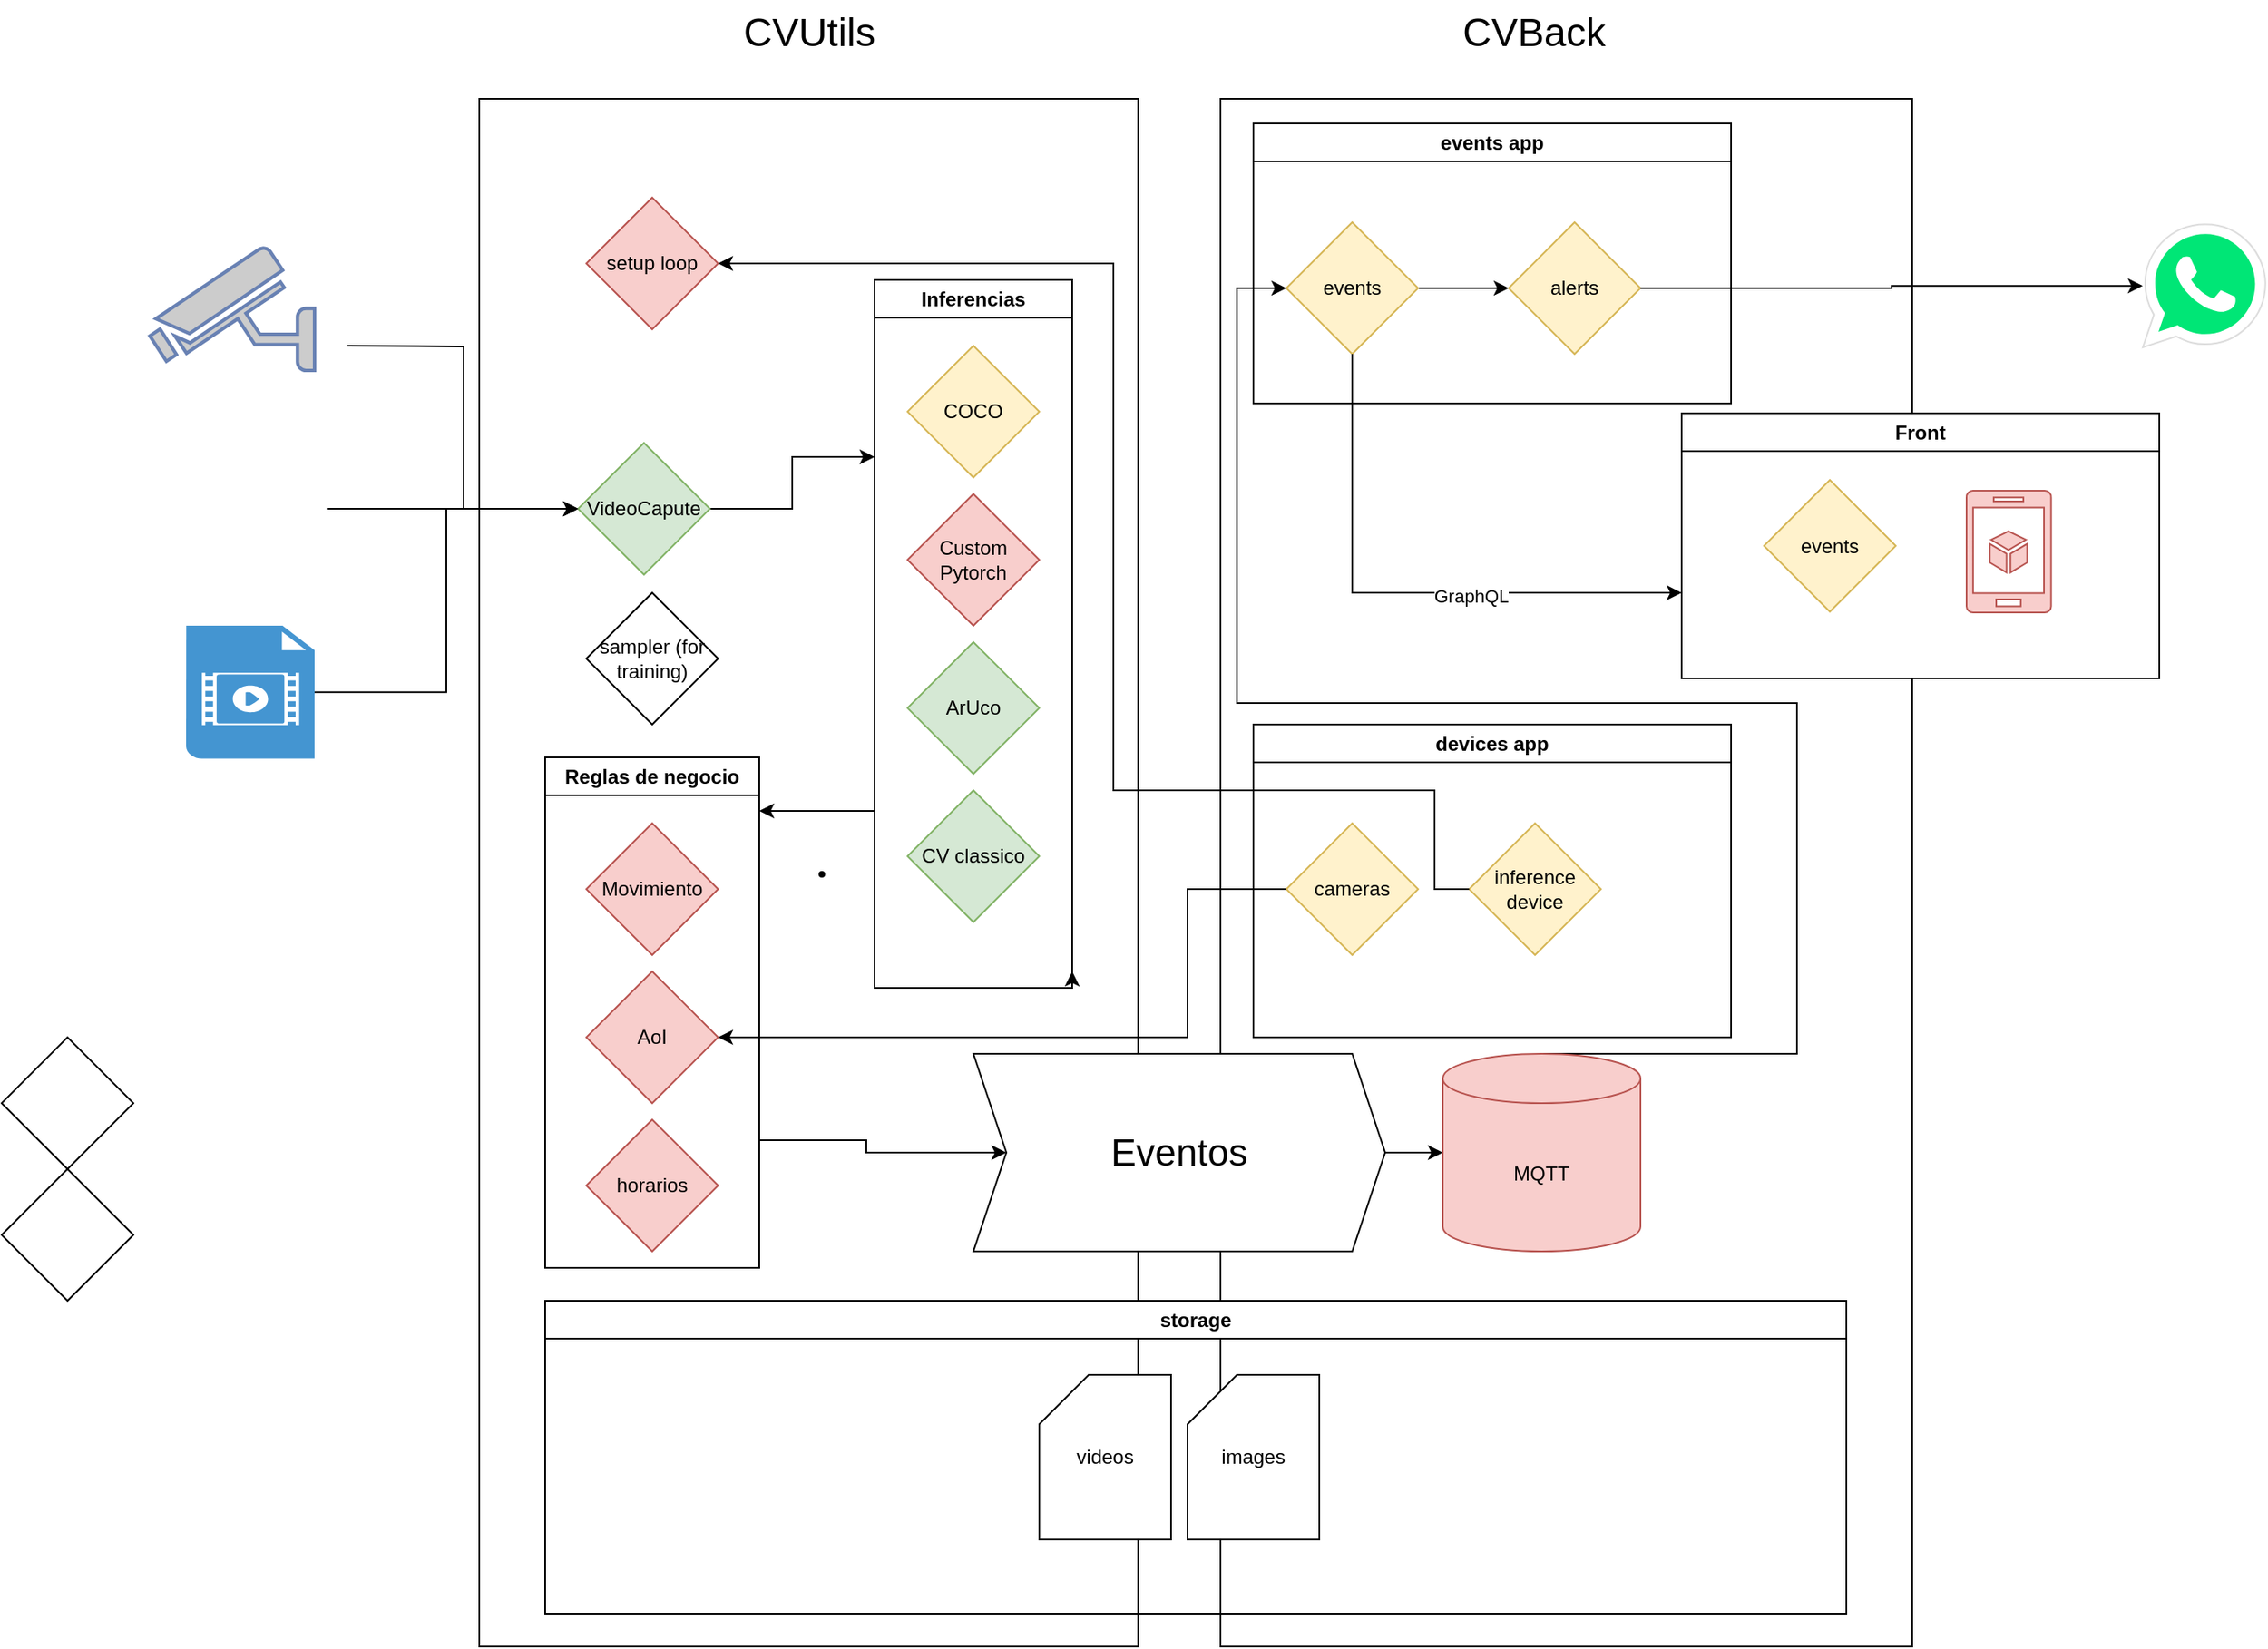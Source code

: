 <mxfile version="22.1.7" type="device">
  <diagram name="Page-1" id="7UpOvfeOVCSSEvrvHJFZ">
    <mxGraphModel dx="2582" dy="2138" grid="1" gridSize="10" guides="1" tooltips="1" connect="1" arrows="1" fold="1" page="1" pageScale="1" pageWidth="827" pageHeight="1169" math="0" shadow="0">
      <root>
        <mxCell id="0" />
        <mxCell id="1" parent="0" />
        <mxCell id="aag1PogKtxIXa-o4plxi-1" value="&lt;ul&gt;&lt;li&gt;&lt;br&gt;&lt;/li&gt;&lt;/ul&gt;" style="rounded=0;whiteSpace=wrap;html=1;" parent="1" vertex="1">
          <mxGeometry x="70" y="-40" width="400" height="940" as="geometry" />
        </mxCell>
        <mxCell id="aag1PogKtxIXa-o4plxi-2" value="&lt;font style=&quot;font-size: 24px;&quot;&gt;CVUtils&lt;/font&gt;" style="text;html=1;align=center;verticalAlign=middle;resizable=0;points=[];autosize=1;strokeColor=none;fillColor=none;" parent="1" vertex="1">
          <mxGeometry x="220" y="-100" width="100" height="40" as="geometry" />
        </mxCell>
        <mxCell id="aag1PogKtxIXa-o4plxi-3" value="" style="rounded=0;whiteSpace=wrap;html=1;" parent="1" vertex="1">
          <mxGeometry x="520" y="-40" width="420" height="940" as="geometry" />
        </mxCell>
        <mxCell id="aag1PogKtxIXa-o4plxi-4" value="&lt;font style=&quot;font-size: 24px;&quot;&gt;CVBack&lt;/font&gt;" style="text;html=1;align=center;verticalAlign=middle;resizable=0;points=[];autosize=1;strokeColor=none;fillColor=none;" parent="1" vertex="1">
          <mxGeometry x="655" y="-100" width="110" height="40" as="geometry" />
        </mxCell>
        <mxCell id="aag1PogKtxIXa-o4plxi-24" style="edgeStyle=orthogonalEdgeStyle;rounded=0;orthogonalLoop=1;jettySize=auto;html=1;entryX=0;entryY=0.5;entryDx=0;entryDy=0;" parent="1" target="aag1PogKtxIXa-o4plxi-6" edge="1">
          <mxGeometry relative="1" as="geometry">
            <mxPoint x="-10" y="110" as="sourcePoint" />
          </mxGeometry>
        </mxCell>
        <mxCell id="aag1PogKtxIXa-o4plxi-5" value="" style="fontColor=#0066CC;verticalAlign=top;verticalLabelPosition=bottom;labelPosition=center;align=center;html=1;outlineConnect=0;fillColor=#CCCCCC;strokeColor=#6881B3;gradientColor=none;gradientDirection=north;strokeWidth=2;shape=mxgraph.networks.security_camera;flipH=1;" parent="1" vertex="1">
          <mxGeometry x="-130" y="50" width="100" height="75" as="geometry" />
        </mxCell>
        <mxCell id="aag1PogKtxIXa-o4plxi-30" style="edgeStyle=orthogonalEdgeStyle;rounded=0;orthogonalLoop=1;jettySize=auto;html=1;exitX=1;exitY=0.5;exitDx=0;exitDy=0;entryX=0;entryY=0.25;entryDx=0;entryDy=0;" parent="1" source="aag1PogKtxIXa-o4plxi-6" target="aag1PogKtxIXa-o4plxi-13" edge="1">
          <mxGeometry relative="1" as="geometry" />
        </mxCell>
        <mxCell id="aag1PogKtxIXa-o4plxi-6" value="VideoCapute" style="rhombus;whiteSpace=wrap;html=1;fillColor=#d5e8d4;strokeColor=#82b366;" parent="1" vertex="1">
          <mxGeometry x="130" y="169" width="80" height="80" as="geometry" />
        </mxCell>
        <mxCell id="aag1PogKtxIXa-o4plxi-25" style="edgeStyle=orthogonalEdgeStyle;rounded=0;orthogonalLoop=1;jettySize=auto;html=1;entryX=0;entryY=0.5;entryDx=0;entryDy=0;" parent="1" source="aag1PogKtxIXa-o4plxi-7" target="aag1PogKtxIXa-o4plxi-6" edge="1">
          <mxGeometry relative="1" as="geometry">
            <mxPoint x="120" y="120" as="targetPoint" />
          </mxGeometry>
        </mxCell>
        <mxCell id="aag1PogKtxIXa-o4plxi-7" value="" style="shape=image;html=1;verticalAlign=top;verticalLabelPosition=bottom;labelBackgroundColor=#ffffff;imageAspect=0;aspect=fixed;image=https://cdn0.iconfinder.com/data/icons/forgen-seo-1/64/pictures-optimization-128.png" parent="1" vertex="1">
          <mxGeometry x="-120" y="160" width="98" height="98" as="geometry" />
        </mxCell>
        <mxCell id="aag1PogKtxIXa-o4plxi-28" style="edgeStyle=orthogonalEdgeStyle;rounded=0;orthogonalLoop=1;jettySize=auto;html=1;entryX=0;entryY=0.5;entryDx=0;entryDy=0;" parent="1" source="aag1PogKtxIXa-o4plxi-8" target="aag1PogKtxIXa-o4plxi-6" edge="1">
          <mxGeometry relative="1" as="geometry" />
        </mxCell>
        <mxCell id="aag1PogKtxIXa-o4plxi-8" value="" style="shadow=0;dashed=0;html=1;strokeColor=none;fillColor=#4495D1;labelPosition=center;verticalLabelPosition=bottom;verticalAlign=top;align=center;outlineConnect=0;shape=mxgraph.veeam.video_file;" parent="1" vertex="1">
          <mxGeometry x="-108" y="280" width="78" height="80.8" as="geometry" />
        </mxCell>
        <mxCell id="aag1PogKtxIXa-o4plxi-9" value="COCO" style="rhombus;whiteSpace=wrap;html=1;fillColor=#fff2cc;strokeColor=#d6b656;" parent="1" vertex="1">
          <mxGeometry x="330" y="110" width="80" height="80" as="geometry" />
        </mxCell>
        <mxCell id="aag1PogKtxIXa-o4plxi-11" value="ArUco" style="rhombus;whiteSpace=wrap;html=1;fillColor=#d5e8d4;strokeColor=#82b366;" parent="1" vertex="1">
          <mxGeometry x="330" y="290" width="80" height="80" as="geometry" />
        </mxCell>
        <mxCell id="aag1PogKtxIXa-o4plxi-12" value="CV classico" style="rhombus;whiteSpace=wrap;html=1;fillColor=#d5e8d4;strokeColor=#82b366;" parent="1" vertex="1">
          <mxGeometry x="330" y="380" width="80" height="80" as="geometry" />
        </mxCell>
        <mxCell id="aag1PogKtxIXa-o4plxi-14" style="edgeStyle=orthogonalEdgeStyle;rounded=0;orthogonalLoop=1;jettySize=auto;html=1;exitX=1;exitY=1;exitDx=0;exitDy=0;" parent="1" source="aag1PogKtxIXa-o4plxi-13" edge="1">
          <mxGeometry relative="1" as="geometry">
            <mxPoint x="430" y="490" as="targetPoint" />
          </mxGeometry>
        </mxCell>
        <mxCell id="aag1PogKtxIXa-o4plxi-31" style="edgeStyle=orthogonalEdgeStyle;rounded=0;orthogonalLoop=1;jettySize=auto;html=1;exitX=0;exitY=0.75;exitDx=0;exitDy=0;" parent="1" source="aag1PogKtxIXa-o4plxi-13" edge="1">
          <mxGeometry relative="1" as="geometry">
            <mxPoint x="240" y="392.462" as="targetPoint" />
          </mxGeometry>
        </mxCell>
        <mxCell id="aag1PogKtxIXa-o4plxi-13" value="Inferencias" style="swimlane;whiteSpace=wrap;html=1;" parent="1" vertex="1">
          <mxGeometry x="310" y="70" width="120" height="430" as="geometry" />
        </mxCell>
        <mxCell id="aag1PogKtxIXa-o4plxi-10" value="Custom Pytorch" style="rhombus;whiteSpace=wrap;html=1;fillColor=#f8cecc;strokeColor=#b85450;" parent="aag1PogKtxIXa-o4plxi-13" vertex="1">
          <mxGeometry x="20" y="130" width="80" height="80" as="geometry" />
        </mxCell>
        <mxCell id="aag1PogKtxIXa-o4plxi-32" style="edgeStyle=orthogonalEdgeStyle;rounded=0;orthogonalLoop=1;jettySize=auto;html=1;exitX=1;exitY=0.75;exitDx=0;exitDy=0;" parent="1" source="aag1PogKtxIXa-o4plxi-15" target="aag1PogKtxIXa-o4plxi-27" edge="1">
          <mxGeometry relative="1" as="geometry" />
        </mxCell>
        <mxCell id="aag1PogKtxIXa-o4plxi-15" value="Reglas de negocio" style="swimlane;whiteSpace=wrap;html=1;" parent="1" vertex="1">
          <mxGeometry x="110" y="360" width="130" height="310" as="geometry" />
        </mxCell>
        <mxCell id="aag1PogKtxIXa-o4plxi-16" value="Movimiento" style="rhombus;whiteSpace=wrap;html=1;fillColor=#f8cecc;strokeColor=#b85450;" parent="aag1PogKtxIXa-o4plxi-15" vertex="1">
          <mxGeometry x="25" y="40" width="80" height="80" as="geometry" />
        </mxCell>
        <mxCell id="aag1PogKtxIXa-o4plxi-17" value="AoI" style="rhombus;whiteSpace=wrap;html=1;fillColor=#f8cecc;strokeColor=#b85450;" parent="aag1PogKtxIXa-o4plxi-15" vertex="1">
          <mxGeometry x="25" y="130" width="80" height="80" as="geometry" />
        </mxCell>
        <mxCell id="aag1PogKtxIXa-o4plxi-18" value="horarios" style="rhombus;whiteSpace=wrap;html=1;fillColor=#f8cecc;strokeColor=#b85450;" parent="aag1PogKtxIXa-o4plxi-15" vertex="1">
          <mxGeometry x="25" y="220" width="80" height="80" as="geometry" />
        </mxCell>
        <mxCell id="aag1PogKtxIXa-o4plxi-19" value="storage" style="swimlane;whiteSpace=wrap;html=1;" parent="1" vertex="1">
          <mxGeometry x="110" y="690" width="790" height="190" as="geometry" />
        </mxCell>
        <mxCell id="aag1PogKtxIXa-o4plxi-20" value="videos" style="shape=card;whiteSpace=wrap;html=1;" parent="1" vertex="1">
          <mxGeometry x="410" y="735" width="80" height="100" as="geometry" />
        </mxCell>
        <mxCell id="aag1PogKtxIXa-o4plxi-21" value="images" style="shape=card;whiteSpace=wrap;html=1;" parent="1" vertex="1">
          <mxGeometry x="500" y="735" width="80" height="100" as="geometry" />
        </mxCell>
        <mxCell id="aag1PogKtxIXa-o4plxi-33" style="edgeStyle=orthogonalEdgeStyle;rounded=0;orthogonalLoop=1;jettySize=auto;html=1;exitX=1;exitY=0.5;exitDx=0;exitDy=0;" parent="1" source="aag1PogKtxIXa-o4plxi-27" target="aag1PogKtxIXa-o4plxi-29" edge="1">
          <mxGeometry relative="1" as="geometry" />
        </mxCell>
        <mxCell id="aag1PogKtxIXa-o4plxi-27" value="&lt;font style=&quot;font-size: 23px;&quot;&gt;Eventos&lt;/font&gt;" style="shape=step;perimeter=stepPerimeter;whiteSpace=wrap;html=1;fixedSize=1;" parent="1" vertex="1">
          <mxGeometry x="370" y="540" width="250" height="120" as="geometry" />
        </mxCell>
        <mxCell id="aag1PogKtxIXa-o4plxi-58" style="edgeStyle=orthogonalEdgeStyle;rounded=0;orthogonalLoop=1;jettySize=auto;html=1;exitX=0.5;exitY=0;exitDx=0;exitDy=0;exitPerimeter=0;entryX=0;entryY=0.5;entryDx=0;entryDy=0;" parent="1" source="aag1PogKtxIXa-o4plxi-29" target="aag1PogKtxIXa-o4plxi-39" edge="1">
          <mxGeometry relative="1" as="geometry">
            <Array as="points">
              <mxPoint x="870" y="540" />
              <mxPoint x="870" y="327" />
              <mxPoint x="530" y="327" />
              <mxPoint x="530" y="75" />
            </Array>
          </mxGeometry>
        </mxCell>
        <mxCell id="aag1PogKtxIXa-o4plxi-29" value="MQTT" style="shape=cylinder3;whiteSpace=wrap;html=1;boundedLbl=1;backgroundOutline=1;size=15;fillColor=#f8cecc;strokeColor=#b85450;" parent="1" vertex="1">
          <mxGeometry x="655" y="540" width="120" height="120" as="geometry" />
        </mxCell>
        <mxCell id="aag1PogKtxIXa-o4plxi-35" value="devices app" style="swimlane;whiteSpace=wrap;html=1;" parent="1" vertex="1">
          <mxGeometry x="540" y="340" width="290" height="190" as="geometry" />
        </mxCell>
        <mxCell id="aag1PogKtxIXa-o4plxi-36" value="cameras" style="rhombus;whiteSpace=wrap;html=1;fillColor=#fff2cc;strokeColor=#d6b656;" parent="aag1PogKtxIXa-o4plxi-35" vertex="1">
          <mxGeometry x="20" y="60" width="80" height="80" as="geometry" />
        </mxCell>
        <mxCell id="aag1PogKtxIXa-o4plxi-37" value="inference device" style="rhombus;whiteSpace=wrap;html=1;fillColor=#fff2cc;strokeColor=#d6b656;" parent="aag1PogKtxIXa-o4plxi-35" vertex="1">
          <mxGeometry x="131" y="60" width="80" height="80" as="geometry" />
        </mxCell>
        <mxCell id="aag1PogKtxIXa-o4plxi-38" value="events app" style="swimlane;whiteSpace=wrap;html=1;" parent="1" vertex="1">
          <mxGeometry x="540" y="-25" width="290" height="170" as="geometry" />
        </mxCell>
        <mxCell id="aag1PogKtxIXa-o4plxi-57" style="edgeStyle=orthogonalEdgeStyle;rounded=0;orthogonalLoop=1;jettySize=auto;html=1;exitX=1;exitY=0.5;exitDx=0;exitDy=0;entryX=0;entryY=0.5;entryDx=0;entryDy=0;" parent="aag1PogKtxIXa-o4plxi-38" source="aag1PogKtxIXa-o4plxi-39" target="aag1PogKtxIXa-o4plxi-40" edge="1">
          <mxGeometry relative="1" as="geometry" />
        </mxCell>
        <mxCell id="aag1PogKtxIXa-o4plxi-39" value="events" style="rhombus;whiteSpace=wrap;html=1;fillColor=#fff2cc;strokeColor=#d6b656;" parent="aag1PogKtxIXa-o4plxi-38" vertex="1">
          <mxGeometry x="20" y="60" width="80" height="80" as="geometry" />
        </mxCell>
        <mxCell id="aag1PogKtxIXa-o4plxi-40" value="alerts" style="rhombus;whiteSpace=wrap;html=1;fillColor=#fff2cc;strokeColor=#d6b656;" parent="aag1PogKtxIXa-o4plxi-38" vertex="1">
          <mxGeometry x="155" y="60" width="80" height="80" as="geometry" />
        </mxCell>
        <mxCell id="aag1PogKtxIXa-o4plxi-41" style="edgeStyle=orthogonalEdgeStyle;rounded=0;orthogonalLoop=1;jettySize=auto;html=1;entryX=1;entryY=0.5;entryDx=0;entryDy=0;" parent="1" source="aag1PogKtxIXa-o4plxi-36" target="aag1PogKtxIXa-o4plxi-17" edge="1">
          <mxGeometry relative="1" as="geometry">
            <Array as="points">
              <mxPoint x="500" y="440" />
              <mxPoint x="500" y="530" />
            </Array>
          </mxGeometry>
        </mxCell>
        <mxCell id="aag1PogKtxIXa-o4plxi-43" value="setup loop" style="rhombus;whiteSpace=wrap;html=1;fillColor=#f8cecc;strokeColor=#b85450;" parent="1" vertex="1">
          <mxGeometry x="135" y="20" width="80" height="80" as="geometry" />
        </mxCell>
        <mxCell id="aag1PogKtxIXa-o4plxi-44" style="edgeStyle=orthogonalEdgeStyle;rounded=0;orthogonalLoop=1;jettySize=auto;html=1;exitX=0;exitY=0.5;exitDx=0;exitDy=0;entryX=1;entryY=0.5;entryDx=0;entryDy=0;" parent="1" source="aag1PogKtxIXa-o4plxi-37" target="aag1PogKtxIXa-o4plxi-43" edge="1">
          <mxGeometry relative="1" as="geometry">
            <Array as="points">
              <mxPoint x="650" y="440" />
              <mxPoint x="650" y="380" />
              <mxPoint x="455" y="380" />
              <mxPoint x="455" y="60" />
            </Array>
          </mxGeometry>
        </mxCell>
        <mxCell id="aag1PogKtxIXa-o4plxi-50" value="" style="dashed=0;outlineConnect=0;html=1;align=center;labelPosition=center;verticalLabelPosition=bottom;verticalAlign=top;shape=mxgraph.weblogos.whatsapp;fillColor=#00E676;strokeColor=#dddddd" parent="1" vertex="1">
          <mxGeometry x="1080" y="36.2" width="74.4" height="74.8" as="geometry" />
        </mxCell>
        <mxCell id="aag1PogKtxIXa-o4plxi-51" style="edgeStyle=orthogonalEdgeStyle;rounded=0;orthogonalLoop=1;jettySize=auto;html=1;exitX=1;exitY=0.5;exitDx=0;exitDy=0;" parent="1" source="aag1PogKtxIXa-o4plxi-40" target="aag1PogKtxIXa-o4plxi-50" edge="1">
          <mxGeometry relative="1" as="geometry" />
        </mxCell>
        <mxCell id="aag1PogKtxIXa-o4plxi-53" value="" style="group;fillColor=default;" parent="1" vertex="1" connectable="0">
          <mxGeometry x="800" y="151" width="290" height="161" as="geometry" />
        </mxCell>
        <mxCell id="aag1PogKtxIXa-o4plxi-47" value="Front" style="swimlane;whiteSpace=wrap;html=1;" parent="aag1PogKtxIXa-o4plxi-53" vertex="1">
          <mxGeometry width="290" height="161" as="geometry" />
        </mxCell>
        <mxCell id="aag1PogKtxIXa-o4plxi-48" value="events" style="rhombus;whiteSpace=wrap;html=1;fillColor=#fff2cc;strokeColor=#d6b656;" parent="aag1PogKtxIXa-o4plxi-53" vertex="1">
          <mxGeometry x="50" y="40.5" width="80" height="80" as="geometry" />
        </mxCell>
        <mxCell id="aag1PogKtxIXa-o4plxi-52" value="" style="verticalLabelPosition=bottom;html=1;verticalAlign=top;align=center;strokeColor=#b85450;fillColor=#f8cecc;shape=mxgraph.azure.mobile_services;pointerEvents=1;" parent="aag1PogKtxIXa-o4plxi-53" vertex="1">
          <mxGeometry x="172.9" y="47" width="51.5" height="74" as="geometry" />
        </mxCell>
        <mxCell id="aag1PogKtxIXa-o4plxi-54" style="edgeStyle=orthogonalEdgeStyle;rounded=0;orthogonalLoop=1;jettySize=auto;html=1;exitX=0.5;exitY=1;exitDx=0;exitDy=0;" parent="1" source="aag1PogKtxIXa-o4plxi-39" target="aag1PogKtxIXa-o4plxi-47" edge="1">
          <mxGeometry relative="1" as="geometry">
            <Array as="points">
              <mxPoint x="600" y="260" />
            </Array>
          </mxGeometry>
        </mxCell>
        <mxCell id="aag1PogKtxIXa-o4plxi-55" value="GraphQL" style="edgeLabel;html=1;align=center;verticalAlign=middle;resizable=0;points=[];" parent="aag1PogKtxIXa-o4plxi-54" vertex="1" connectable="0">
          <mxGeometry x="0.258" y="-2" relative="1" as="geometry">
            <mxPoint as="offset" />
          </mxGeometry>
        </mxCell>
        <mxCell id="707TbaB-Tk1gfymNv_fo-1" value="" style="rhombus;whiteSpace=wrap;html=1;" vertex="1" parent="1">
          <mxGeometry x="-220" y="610" width="80" height="80" as="geometry" />
        </mxCell>
        <mxCell id="707TbaB-Tk1gfymNv_fo-2" value="" style="rhombus;whiteSpace=wrap;html=1;" vertex="1" parent="1">
          <mxGeometry x="-220" y="530" width="80" height="80" as="geometry" />
        </mxCell>
        <mxCell id="707TbaB-Tk1gfymNv_fo-3" value="sampler (for training)" style="rhombus;whiteSpace=wrap;html=1;" vertex="1" parent="1">
          <mxGeometry x="135" y="260" width="80" height="80" as="geometry" />
        </mxCell>
      </root>
    </mxGraphModel>
  </diagram>
</mxfile>
